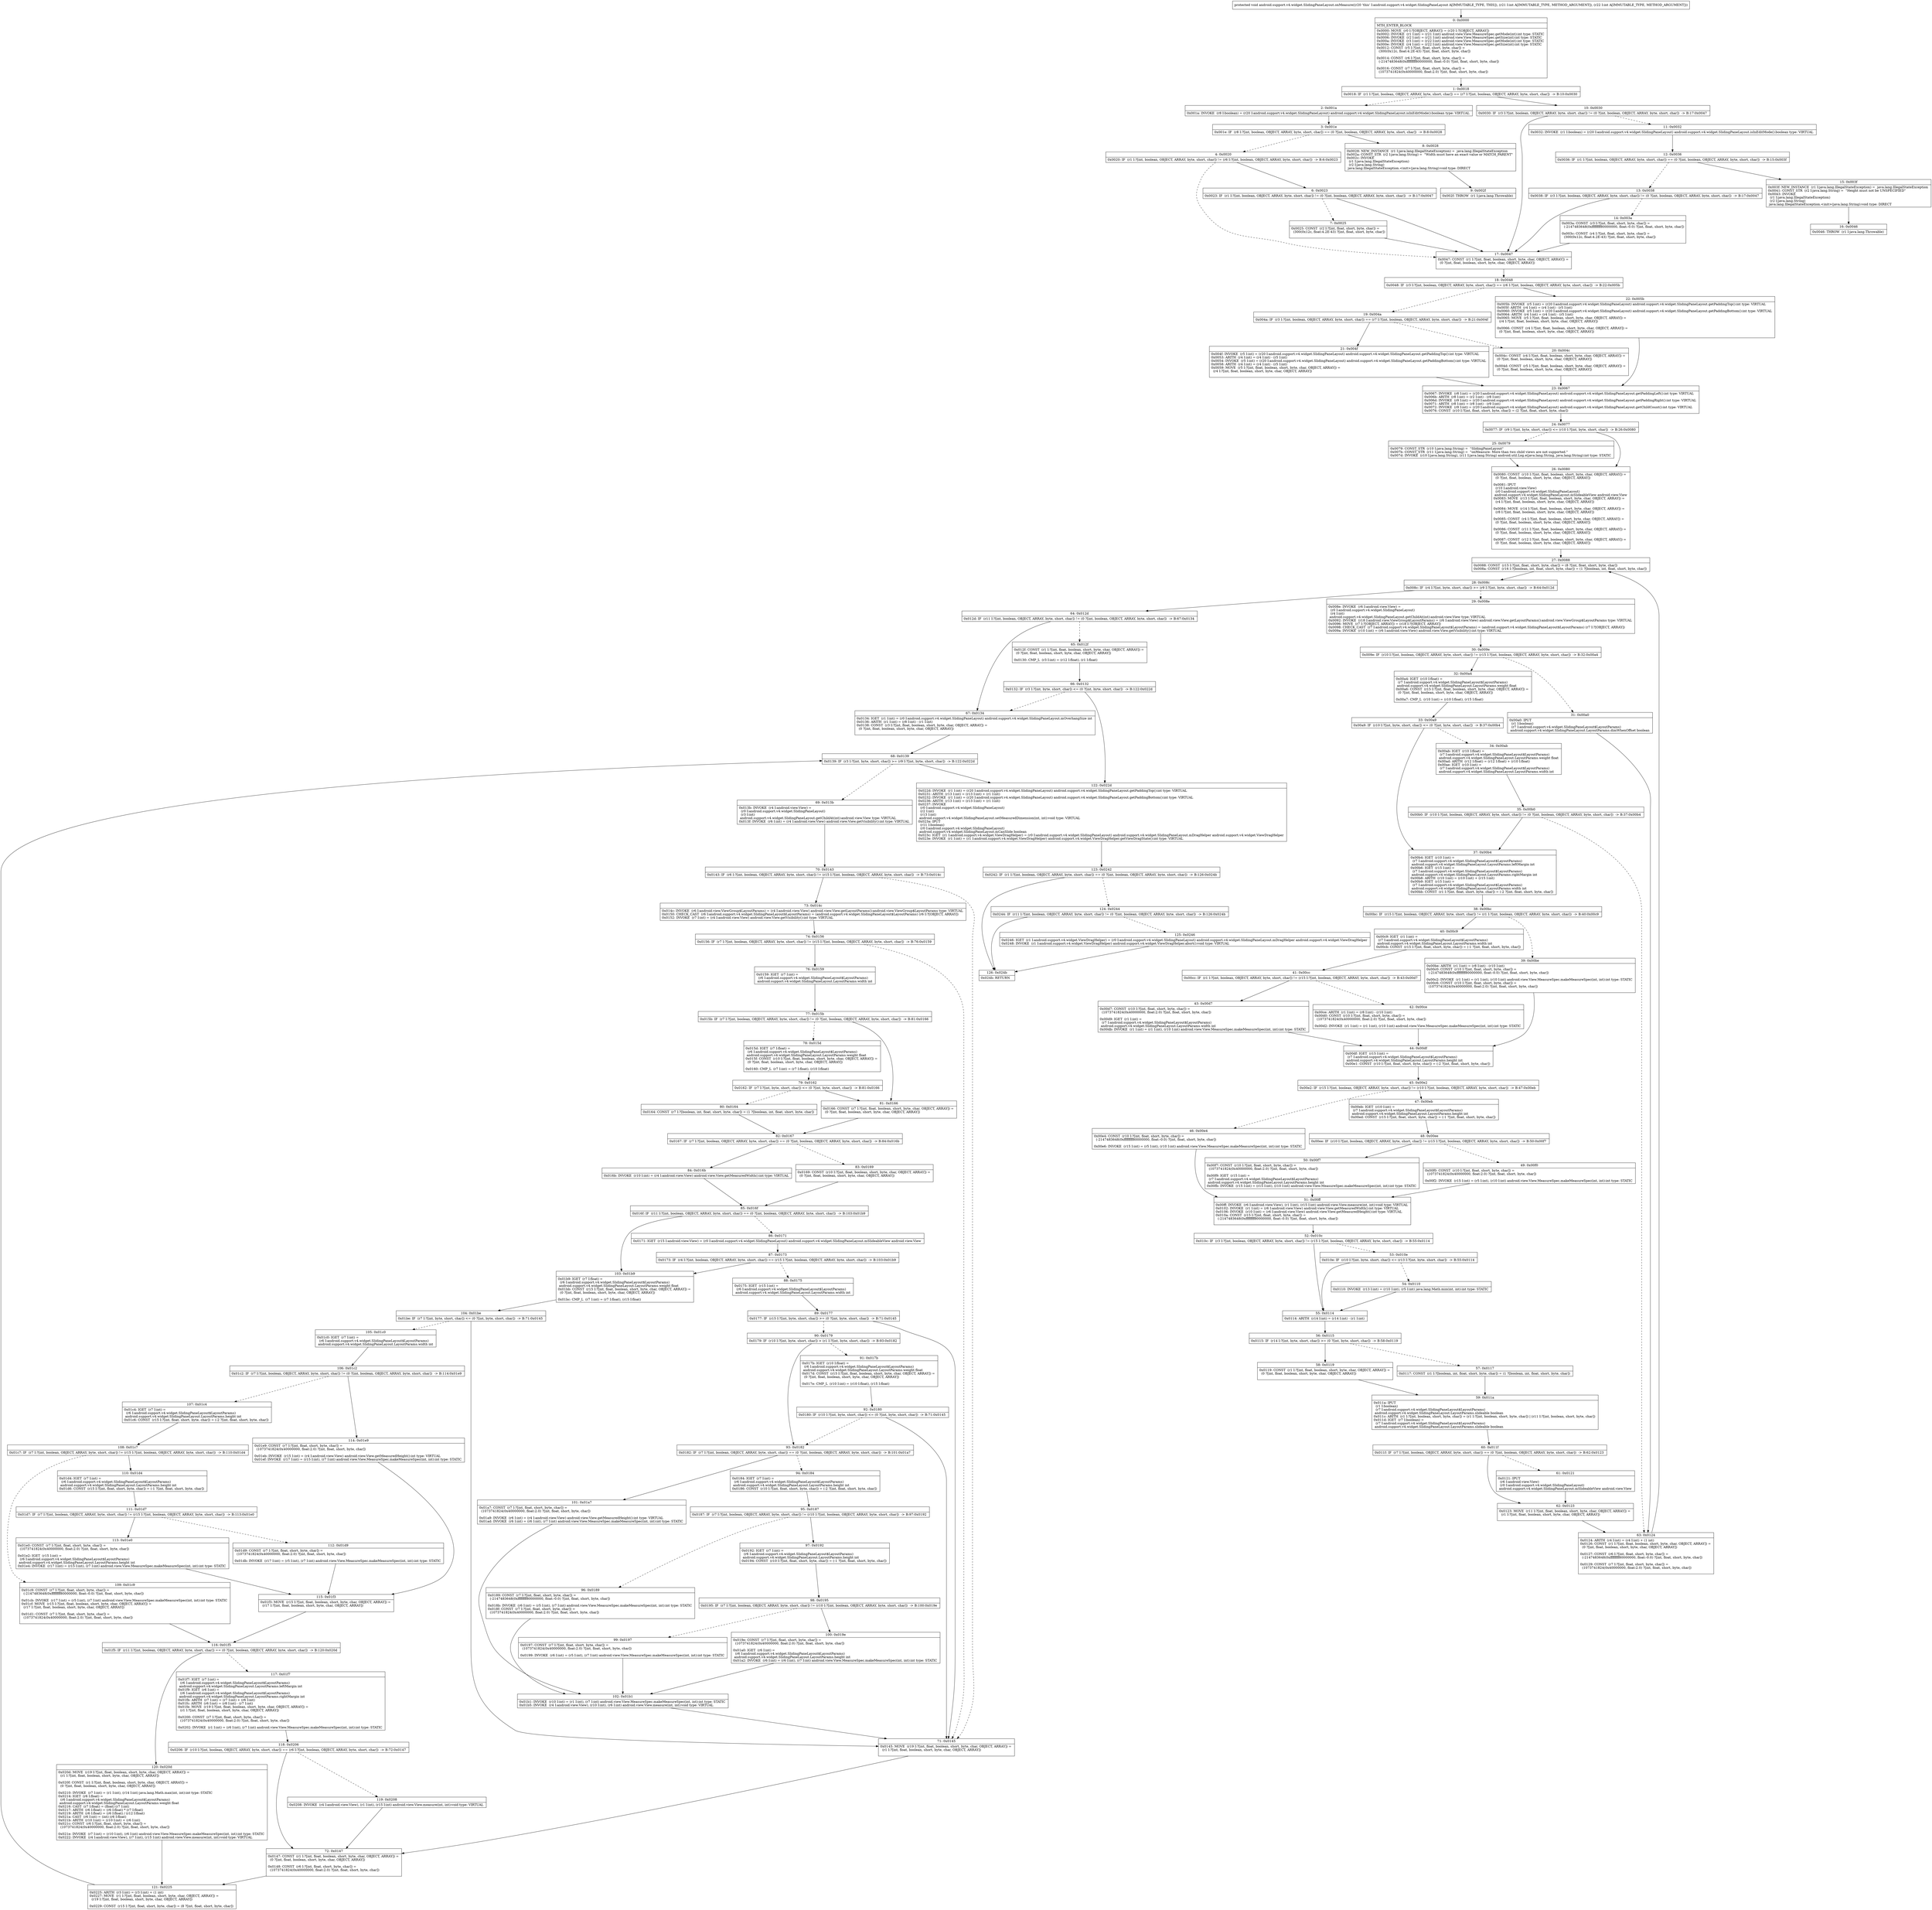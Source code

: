 digraph "CFG forandroid.support.v4.widget.SlidingPaneLayout.onMeasure(II)V" {
Node_0 [shape=record,label="{0\:\ 0x0000|MTH_ENTER_BLOCK\l|0x0000: MOVE  (r0 I:?[OBJECT, ARRAY]) = (r20 I:?[OBJECT, ARRAY]) \l0x0002: INVOKE  (r1 I:int) = (r21 I:int) android.view.View.MeasureSpec.getMode(int):int type: STATIC \l0x0006: INVOKE  (r2 I:int) = (r21 I:int) android.view.View.MeasureSpec.getSize(int):int type: STATIC \l0x000a: INVOKE  (r3 I:int) = (r22 I:int) android.view.View.MeasureSpec.getMode(int):int type: STATIC \l0x000e: INVOKE  (r4 I:int) = (r22 I:int) android.view.View.MeasureSpec.getSize(int):int type: STATIC \l0x0012: CONST  (r5 I:?[int, float, short, byte, char]) = \l  (300(0x12c, float:4.2E\-43) ?[int, float, short, byte, char])\l \l0x0014: CONST  (r6 I:?[int, float, short, byte, char]) = \l  (\-2147483648(0xffffffff80000000, float:\-0.0) ?[int, float, short, byte, char])\l \l0x0016: CONST  (r7 I:?[int, float, short, byte, char]) = \l  (1073741824(0x40000000, float:2.0) ?[int, float, short, byte, char])\l \l}"];
Node_1 [shape=record,label="{1\:\ 0x0018|0x0018: IF  (r1 I:?[int, boolean, OBJECT, ARRAY, byte, short, char]) == (r7 I:?[int, boolean, OBJECT, ARRAY, byte, short, char])  \-\> B:10:0x0030 \l}"];
Node_2 [shape=record,label="{2\:\ 0x001a|0x001a: INVOKE  (r8 I:boolean) = (r20 I:android.support.v4.widget.SlidingPaneLayout) android.support.v4.widget.SlidingPaneLayout.isInEditMode():boolean type: VIRTUAL \l}"];
Node_3 [shape=record,label="{3\:\ 0x001e|0x001e: IF  (r8 I:?[int, boolean, OBJECT, ARRAY, byte, short, char]) == (0 ?[int, boolean, OBJECT, ARRAY, byte, short, char])  \-\> B:8:0x0028 \l}"];
Node_4 [shape=record,label="{4\:\ 0x0020|0x0020: IF  (r1 I:?[int, boolean, OBJECT, ARRAY, byte, short, char]) != (r6 I:?[int, boolean, OBJECT, ARRAY, byte, short, char])  \-\> B:6:0x0023 \l}"];
Node_6 [shape=record,label="{6\:\ 0x0023|0x0023: IF  (r1 I:?[int, boolean, OBJECT, ARRAY, byte, short, char]) != (0 ?[int, boolean, OBJECT, ARRAY, byte, short, char])  \-\> B:17:0x0047 \l}"];
Node_7 [shape=record,label="{7\:\ 0x0025|0x0025: CONST  (r2 I:?[int, float, short, byte, char]) = \l  (300(0x12c, float:4.2E\-43) ?[int, float, short, byte, char])\l \l}"];
Node_8 [shape=record,label="{8\:\ 0x0028|0x0028: NEW_INSTANCE  (r1 I:java.lang.IllegalStateException) =  java.lang.IllegalStateException \l0x002a: CONST_STR  (r2 I:java.lang.String) =  \"Width must have an exact value or MATCH_PARENT\" \l0x002c: INVOKE  \l  (r1 I:java.lang.IllegalStateException)\l  (r2 I:java.lang.String)\l java.lang.IllegalStateException.\<init\>(java.lang.String):void type: DIRECT \l}"];
Node_9 [shape=record,label="{9\:\ 0x002f|0x002f: THROW  (r1 I:java.lang.Throwable) \l}"];
Node_10 [shape=record,label="{10\:\ 0x0030|0x0030: IF  (r3 I:?[int, boolean, OBJECT, ARRAY, byte, short, char]) != (0 ?[int, boolean, OBJECT, ARRAY, byte, short, char])  \-\> B:17:0x0047 \l}"];
Node_11 [shape=record,label="{11\:\ 0x0032|0x0032: INVOKE  (r1 I:boolean) = (r20 I:android.support.v4.widget.SlidingPaneLayout) android.support.v4.widget.SlidingPaneLayout.isInEditMode():boolean type: VIRTUAL \l}"];
Node_12 [shape=record,label="{12\:\ 0x0036|0x0036: IF  (r1 I:?[int, boolean, OBJECT, ARRAY, byte, short, char]) == (0 ?[int, boolean, OBJECT, ARRAY, byte, short, char])  \-\> B:15:0x003f \l}"];
Node_13 [shape=record,label="{13\:\ 0x0038|0x0038: IF  (r3 I:?[int, boolean, OBJECT, ARRAY, byte, short, char]) != (0 ?[int, boolean, OBJECT, ARRAY, byte, short, char])  \-\> B:17:0x0047 \l}"];
Node_14 [shape=record,label="{14\:\ 0x003a|0x003a: CONST  (r3 I:?[int, float, short, byte, char]) = \l  (\-2147483648(0xffffffff80000000, float:\-0.0) ?[int, float, short, byte, char])\l \l0x003c: CONST  (r4 I:?[int, float, short, byte, char]) = \l  (300(0x12c, float:4.2E\-43) ?[int, float, short, byte, char])\l \l}"];
Node_15 [shape=record,label="{15\:\ 0x003f|0x003f: NEW_INSTANCE  (r1 I:java.lang.IllegalStateException) =  java.lang.IllegalStateException \l0x0041: CONST_STR  (r2 I:java.lang.String) =  \"Height must not be UNSPECIFIED\" \l0x0043: INVOKE  \l  (r1 I:java.lang.IllegalStateException)\l  (r2 I:java.lang.String)\l java.lang.IllegalStateException.\<init\>(java.lang.String):void type: DIRECT \l}"];
Node_16 [shape=record,label="{16\:\ 0x0046|0x0046: THROW  (r1 I:java.lang.Throwable) \l}"];
Node_17 [shape=record,label="{17\:\ 0x0047|0x0047: CONST  (r1 I:?[int, float, boolean, short, byte, char, OBJECT, ARRAY]) = \l  (0 ?[int, float, boolean, short, byte, char, OBJECT, ARRAY])\l \l}"];
Node_18 [shape=record,label="{18\:\ 0x0048|0x0048: IF  (r3 I:?[int, boolean, OBJECT, ARRAY, byte, short, char]) == (r6 I:?[int, boolean, OBJECT, ARRAY, byte, short, char])  \-\> B:22:0x005b \l}"];
Node_19 [shape=record,label="{19\:\ 0x004a|0x004a: IF  (r3 I:?[int, boolean, OBJECT, ARRAY, byte, short, char]) == (r7 I:?[int, boolean, OBJECT, ARRAY, byte, short, char])  \-\> B:21:0x004f \l}"];
Node_20 [shape=record,label="{20\:\ 0x004c|0x004c: CONST  (r4 I:?[int, float, boolean, short, byte, char, OBJECT, ARRAY]) = \l  (0 ?[int, float, boolean, short, byte, char, OBJECT, ARRAY])\l \l0x004d: CONST  (r5 I:?[int, float, boolean, short, byte, char, OBJECT, ARRAY]) = \l  (0 ?[int, float, boolean, short, byte, char, OBJECT, ARRAY])\l \l}"];
Node_21 [shape=record,label="{21\:\ 0x004f|0x004f: INVOKE  (r5 I:int) = (r20 I:android.support.v4.widget.SlidingPaneLayout) android.support.v4.widget.SlidingPaneLayout.getPaddingTop():int type: VIRTUAL \l0x0053: ARITH  (r4 I:int) = (r4 I:int) \- (r5 I:int) \l0x0054: INVOKE  (r5 I:int) = (r20 I:android.support.v4.widget.SlidingPaneLayout) android.support.v4.widget.SlidingPaneLayout.getPaddingBottom():int type: VIRTUAL \l0x0058: ARITH  (r4 I:int) = (r4 I:int) \- (r5 I:int) \l0x0059: MOVE  (r5 I:?[int, float, boolean, short, byte, char, OBJECT, ARRAY]) = \l  (r4 I:?[int, float, boolean, short, byte, char, OBJECT, ARRAY])\l \l}"];
Node_22 [shape=record,label="{22\:\ 0x005b|0x005b: INVOKE  (r5 I:int) = (r20 I:android.support.v4.widget.SlidingPaneLayout) android.support.v4.widget.SlidingPaneLayout.getPaddingTop():int type: VIRTUAL \l0x005f: ARITH  (r4 I:int) = (r4 I:int) \- (r5 I:int) \l0x0060: INVOKE  (r5 I:int) = (r20 I:android.support.v4.widget.SlidingPaneLayout) android.support.v4.widget.SlidingPaneLayout.getPaddingBottom():int type: VIRTUAL \l0x0064: ARITH  (r4 I:int) = (r4 I:int) \- (r5 I:int) \l0x0065: MOVE  (r5 I:?[int, float, boolean, short, byte, char, OBJECT, ARRAY]) = \l  (r4 I:?[int, float, boolean, short, byte, char, OBJECT, ARRAY])\l \l0x0066: CONST  (r4 I:?[int, float, boolean, short, byte, char, OBJECT, ARRAY]) = \l  (0 ?[int, float, boolean, short, byte, char, OBJECT, ARRAY])\l \l}"];
Node_23 [shape=record,label="{23\:\ 0x0067|0x0067: INVOKE  (r8 I:int) = (r20 I:android.support.v4.widget.SlidingPaneLayout) android.support.v4.widget.SlidingPaneLayout.getPaddingLeft():int type: VIRTUAL \l0x006b: ARITH  (r8 I:int) = (r2 I:int) \- (r8 I:int) \l0x006d: INVOKE  (r9 I:int) = (r20 I:android.support.v4.widget.SlidingPaneLayout) android.support.v4.widget.SlidingPaneLayout.getPaddingRight():int type: VIRTUAL \l0x0071: ARITH  (r8 I:int) = (r8 I:int) \- (r9 I:int) \l0x0072: INVOKE  (r9 I:int) = (r20 I:android.support.v4.widget.SlidingPaneLayout) android.support.v4.widget.SlidingPaneLayout.getChildCount():int type: VIRTUAL \l0x0076: CONST  (r10 I:?[int, float, short, byte, char]) = (2 ?[int, float, short, byte, char]) \l}"];
Node_24 [shape=record,label="{24\:\ 0x0077|0x0077: IF  (r9 I:?[int, byte, short, char]) \<= (r10 I:?[int, byte, short, char])  \-\> B:26:0x0080 \l}"];
Node_25 [shape=record,label="{25\:\ 0x0079|0x0079: CONST_STR  (r10 I:java.lang.String) =  \"SlidingPaneLayout\" \l0x007b: CONST_STR  (r11 I:java.lang.String) =  \"onMeasure: More than two child views are not supported.\" \l0x007d: INVOKE  (r10 I:java.lang.String), (r11 I:java.lang.String) android.util.Log.e(java.lang.String, java.lang.String):int type: STATIC \l}"];
Node_26 [shape=record,label="{26\:\ 0x0080|0x0080: CONST  (r10 I:?[int, float, boolean, short, byte, char, OBJECT, ARRAY]) = \l  (0 ?[int, float, boolean, short, byte, char, OBJECT, ARRAY])\l \l0x0081: IPUT  \l  (r10 I:android.view.View)\l  (r0 I:android.support.v4.widget.SlidingPaneLayout)\l android.support.v4.widget.SlidingPaneLayout.mSlideableView android.view.View \l0x0083: MOVE  (r13 I:?[int, float, boolean, short, byte, char, OBJECT, ARRAY]) = \l  (r4 I:?[int, float, boolean, short, byte, char, OBJECT, ARRAY])\l \l0x0084: MOVE  (r14 I:?[int, float, boolean, short, byte, char, OBJECT, ARRAY]) = \l  (r8 I:?[int, float, boolean, short, byte, char, OBJECT, ARRAY])\l \l0x0085: CONST  (r4 I:?[int, float, boolean, short, byte, char, OBJECT, ARRAY]) = \l  (0 ?[int, float, boolean, short, byte, char, OBJECT, ARRAY])\l \l0x0086: CONST  (r11 I:?[int, float, boolean, short, byte, char, OBJECT, ARRAY]) = \l  (0 ?[int, float, boolean, short, byte, char, OBJECT, ARRAY])\l \l0x0087: CONST  (r12 I:?[int, float, boolean, short, byte, char, OBJECT, ARRAY]) = \l  (0 ?[int, float, boolean, short, byte, char, OBJECT, ARRAY])\l \l}"];
Node_27 [shape=record,label="{27\:\ 0x0088|0x0088: CONST  (r15 I:?[int, float, short, byte, char]) = (8 ?[int, float, short, byte, char]) \l0x008a: CONST  (r16 I:?[boolean, int, float, short, byte, char]) = (1 ?[boolean, int, float, short, byte, char]) \l}"];
Node_28 [shape=record,label="{28\:\ 0x008c|0x008c: IF  (r4 I:?[int, byte, short, char]) \>= (r9 I:?[int, byte, short, char])  \-\> B:64:0x012d \l}"];
Node_29 [shape=record,label="{29\:\ 0x008e|0x008e: INVOKE  (r6 I:android.view.View) = \l  (r0 I:android.support.v4.widget.SlidingPaneLayout)\l  (r4 I:int)\l android.support.v4.widget.SlidingPaneLayout.getChildAt(int):android.view.View type: VIRTUAL \l0x0092: INVOKE  (r18 I:android.view.ViewGroup$LayoutParams) = (r6 I:android.view.View) android.view.View.getLayoutParams():android.view.ViewGroup$LayoutParams type: VIRTUAL \l0x0096: MOVE  (r7 I:?[OBJECT, ARRAY]) = (r18 I:?[OBJECT, ARRAY]) \l0x0098: CHECK_CAST  (r7 I:android.support.v4.widget.SlidingPaneLayout$LayoutParams) = (android.support.v4.widget.SlidingPaneLayout$LayoutParams) (r7 I:?[OBJECT, ARRAY]) \l0x009a: INVOKE  (r10 I:int) = (r6 I:android.view.View) android.view.View.getVisibility():int type: VIRTUAL \l}"];
Node_30 [shape=record,label="{30\:\ 0x009e|0x009e: IF  (r10 I:?[int, boolean, OBJECT, ARRAY, byte, short, char]) != (r15 I:?[int, boolean, OBJECT, ARRAY, byte, short, char])  \-\> B:32:0x00a4 \l}"];
Node_31 [shape=record,label="{31\:\ 0x00a0|0x00a0: IPUT  \l  (r1 I:boolean)\l  (r7 I:android.support.v4.widget.SlidingPaneLayout$LayoutParams)\l android.support.v4.widget.SlidingPaneLayout.LayoutParams.dimWhenOffset boolean \l}"];
Node_32 [shape=record,label="{32\:\ 0x00a4|0x00a4: IGET  (r10 I:float) = \l  (r7 I:android.support.v4.widget.SlidingPaneLayout$LayoutParams)\l android.support.v4.widget.SlidingPaneLayout.LayoutParams.weight float \l0x00a6: CONST  (r15 I:?[int, float, boolean, short, byte, char, OBJECT, ARRAY]) = \l  (0 ?[int, float, boolean, short, byte, char, OBJECT, ARRAY])\l \l0x00a7: CMP_L  (r10 I:int) = (r10 I:float), (r15 I:float) \l}"];
Node_33 [shape=record,label="{33\:\ 0x00a9|0x00a9: IF  (r10 I:?[int, byte, short, char]) \<= (0 ?[int, byte, short, char])  \-\> B:37:0x00b4 \l}"];
Node_34 [shape=record,label="{34\:\ 0x00ab|0x00ab: IGET  (r10 I:float) = \l  (r7 I:android.support.v4.widget.SlidingPaneLayout$LayoutParams)\l android.support.v4.widget.SlidingPaneLayout.LayoutParams.weight float \l0x00ad: ARITH  (r12 I:float) = (r12 I:float) + (r10 I:float) \l0x00ae: IGET  (r10 I:int) = \l  (r7 I:android.support.v4.widget.SlidingPaneLayout$LayoutParams)\l android.support.v4.widget.SlidingPaneLayout.LayoutParams.width int \l}"];
Node_35 [shape=record,label="{35\:\ 0x00b0|0x00b0: IF  (r10 I:?[int, boolean, OBJECT, ARRAY, byte, short, char]) != (0 ?[int, boolean, OBJECT, ARRAY, byte, short, char])  \-\> B:37:0x00b4 \l}"];
Node_37 [shape=record,label="{37\:\ 0x00b4|0x00b4: IGET  (r10 I:int) = \l  (r7 I:android.support.v4.widget.SlidingPaneLayout$LayoutParams)\l android.support.v4.widget.SlidingPaneLayout.LayoutParams.leftMargin int \l0x00b6: IGET  (r15 I:int) = \l  (r7 I:android.support.v4.widget.SlidingPaneLayout$LayoutParams)\l android.support.v4.widget.SlidingPaneLayout.LayoutParams.rightMargin int \l0x00b8: ARITH  (r10 I:int) = (r10 I:int) + (r15 I:int) \l0x00b9: IGET  (r15 I:int) = \l  (r7 I:android.support.v4.widget.SlidingPaneLayout$LayoutParams)\l android.support.v4.widget.SlidingPaneLayout.LayoutParams.width int \l0x00bb: CONST  (r1 I:?[int, float, short, byte, char]) = (\-2 ?[int, float, short, byte, char]) \l}"];
Node_38 [shape=record,label="{38\:\ 0x00bc|0x00bc: IF  (r15 I:?[int, boolean, OBJECT, ARRAY, byte, short, char]) != (r1 I:?[int, boolean, OBJECT, ARRAY, byte, short, char])  \-\> B:40:0x00c9 \l}"];
Node_39 [shape=record,label="{39\:\ 0x00be|0x00be: ARITH  (r1 I:int) = (r8 I:int) \- (r10 I:int) \l0x00c0: CONST  (r10 I:?[int, float, short, byte, char]) = \l  (\-2147483648(0xffffffff80000000, float:\-0.0) ?[int, float, short, byte, char])\l \l0x00c2: INVOKE  (r1 I:int) = (r1 I:int), (r10 I:int) android.view.View.MeasureSpec.makeMeasureSpec(int, int):int type: STATIC \l0x00c6: CONST  (r10 I:?[int, float, short, byte, char]) = \l  (1073741824(0x40000000, float:2.0) ?[int, float, short, byte, char])\l \l}"];
Node_40 [shape=record,label="{40\:\ 0x00c9|0x00c9: IGET  (r1 I:int) = \l  (r7 I:android.support.v4.widget.SlidingPaneLayout$LayoutParams)\l android.support.v4.widget.SlidingPaneLayout.LayoutParams.width int \l0x00cb: CONST  (r15 I:?[int, float, short, byte, char]) = (\-1 ?[int, float, short, byte, char]) \l}"];
Node_41 [shape=record,label="{41\:\ 0x00cc|0x00cc: IF  (r1 I:?[int, boolean, OBJECT, ARRAY, byte, short, char]) != (r15 I:?[int, boolean, OBJECT, ARRAY, byte, short, char])  \-\> B:43:0x00d7 \l}"];
Node_42 [shape=record,label="{42\:\ 0x00ce|0x00ce: ARITH  (r1 I:int) = (r8 I:int) \- (r10 I:int) \l0x00d0: CONST  (r10 I:?[int, float, short, byte, char]) = \l  (1073741824(0x40000000, float:2.0) ?[int, float, short, byte, char])\l \l0x00d2: INVOKE  (r1 I:int) = (r1 I:int), (r10 I:int) android.view.View.MeasureSpec.makeMeasureSpec(int, int):int type: STATIC \l}"];
Node_43 [shape=record,label="{43\:\ 0x00d7|0x00d7: CONST  (r10 I:?[int, float, short, byte, char]) = \l  (1073741824(0x40000000, float:2.0) ?[int, float, short, byte, char])\l \l0x00d9: IGET  (r1 I:int) = \l  (r7 I:android.support.v4.widget.SlidingPaneLayout$LayoutParams)\l android.support.v4.widget.SlidingPaneLayout.LayoutParams.width int \l0x00db: INVOKE  (r1 I:int) = (r1 I:int), (r10 I:int) android.view.View.MeasureSpec.makeMeasureSpec(int, int):int type: STATIC \l}"];
Node_44 [shape=record,label="{44\:\ 0x00df|0x00df: IGET  (r15 I:int) = \l  (r7 I:android.support.v4.widget.SlidingPaneLayout$LayoutParams)\l android.support.v4.widget.SlidingPaneLayout.LayoutParams.height int \l0x00e1: CONST  (r10 I:?[int, float, short, byte, char]) = (\-2 ?[int, float, short, byte, char]) \l}"];
Node_45 [shape=record,label="{45\:\ 0x00e2|0x00e2: IF  (r15 I:?[int, boolean, OBJECT, ARRAY, byte, short, char]) != (r10 I:?[int, boolean, OBJECT, ARRAY, byte, short, char])  \-\> B:47:0x00eb \l}"];
Node_46 [shape=record,label="{46\:\ 0x00e4|0x00e4: CONST  (r10 I:?[int, float, short, byte, char]) = \l  (\-2147483648(0xffffffff80000000, float:\-0.0) ?[int, float, short, byte, char])\l \l0x00e6: INVOKE  (r15 I:int) = (r5 I:int), (r10 I:int) android.view.View.MeasureSpec.makeMeasureSpec(int, int):int type: STATIC \l}"];
Node_47 [shape=record,label="{47\:\ 0x00eb|0x00eb: IGET  (r10 I:int) = \l  (r7 I:android.support.v4.widget.SlidingPaneLayout$LayoutParams)\l android.support.v4.widget.SlidingPaneLayout.LayoutParams.height int \l0x00ed: CONST  (r15 I:?[int, float, short, byte, char]) = (\-1 ?[int, float, short, byte, char]) \l}"];
Node_48 [shape=record,label="{48\:\ 0x00ee|0x00ee: IF  (r10 I:?[int, boolean, OBJECT, ARRAY, byte, short, char]) != (r15 I:?[int, boolean, OBJECT, ARRAY, byte, short, char])  \-\> B:50:0x00f7 \l}"];
Node_49 [shape=record,label="{49\:\ 0x00f0|0x00f0: CONST  (r10 I:?[int, float, short, byte, char]) = \l  (1073741824(0x40000000, float:2.0) ?[int, float, short, byte, char])\l \l0x00f2: INVOKE  (r15 I:int) = (r5 I:int), (r10 I:int) android.view.View.MeasureSpec.makeMeasureSpec(int, int):int type: STATIC \l}"];
Node_50 [shape=record,label="{50\:\ 0x00f7|0x00f7: CONST  (r10 I:?[int, float, short, byte, char]) = \l  (1073741824(0x40000000, float:2.0) ?[int, float, short, byte, char])\l \l0x00f9: IGET  (r15 I:int) = \l  (r7 I:android.support.v4.widget.SlidingPaneLayout$LayoutParams)\l android.support.v4.widget.SlidingPaneLayout.LayoutParams.height int \l0x00fb: INVOKE  (r15 I:int) = (r15 I:int), (r10 I:int) android.view.View.MeasureSpec.makeMeasureSpec(int, int):int type: STATIC \l}"];
Node_51 [shape=record,label="{51\:\ 0x00ff|0x00ff: INVOKE  (r6 I:android.view.View), (r1 I:int), (r15 I:int) android.view.View.measure(int, int):void type: VIRTUAL \l0x0102: INVOKE  (r1 I:int) = (r6 I:android.view.View) android.view.View.getMeasuredWidth():int type: VIRTUAL \l0x0106: INVOKE  (r10 I:int) = (r6 I:android.view.View) android.view.View.getMeasuredHeight():int type: VIRTUAL \l0x010a: CONST  (r15 I:?[int, float, short, byte, char]) = \l  (\-2147483648(0xffffffff80000000, float:\-0.0) ?[int, float, short, byte, char])\l \l}"];
Node_52 [shape=record,label="{52\:\ 0x010c|0x010c: IF  (r3 I:?[int, boolean, OBJECT, ARRAY, byte, short, char]) != (r15 I:?[int, boolean, OBJECT, ARRAY, byte, short, char])  \-\> B:55:0x0114 \l}"];
Node_53 [shape=record,label="{53\:\ 0x010e|0x010e: IF  (r10 I:?[int, byte, short, char]) \<= (r13 I:?[int, byte, short, char])  \-\> B:55:0x0114 \l}"];
Node_54 [shape=record,label="{54\:\ 0x0110|0x0110: INVOKE  (r13 I:int) = (r10 I:int), (r5 I:int) java.lang.Math.min(int, int):int type: STATIC \l}"];
Node_55 [shape=record,label="{55\:\ 0x0114|0x0114: ARITH  (r14 I:int) = (r14 I:int) \- (r1 I:int) \l}"];
Node_56 [shape=record,label="{56\:\ 0x0115|0x0115: IF  (r14 I:?[int, byte, short, char]) \>= (0 ?[int, byte, short, char])  \-\> B:58:0x0119 \l}"];
Node_57 [shape=record,label="{57\:\ 0x0117|0x0117: CONST  (r1 I:?[boolean, int, float, short, byte, char]) = (1 ?[boolean, int, float, short, byte, char]) \l}"];
Node_58 [shape=record,label="{58\:\ 0x0119|0x0119: CONST  (r1 I:?[int, float, boolean, short, byte, char, OBJECT, ARRAY]) = \l  (0 ?[int, float, boolean, short, byte, char, OBJECT, ARRAY])\l \l}"];
Node_59 [shape=record,label="{59\:\ 0x011a|0x011a: IPUT  \l  (r1 I:boolean)\l  (r7 I:android.support.v4.widget.SlidingPaneLayout$LayoutParams)\l android.support.v4.widget.SlidingPaneLayout.LayoutParams.slideable boolean \l0x011c: ARITH  (r1 I:?[int, boolean, short, byte, char]) = (r1 I:?[int, boolean, short, byte, char]) \| (r11 I:?[int, boolean, short, byte, char]) \l0x011d: IGET  (r7 I:boolean) = \l  (r7 I:android.support.v4.widget.SlidingPaneLayout$LayoutParams)\l android.support.v4.widget.SlidingPaneLayout.LayoutParams.slideable boolean \l}"];
Node_60 [shape=record,label="{60\:\ 0x011f|0x011f: IF  (r7 I:?[int, boolean, OBJECT, ARRAY, byte, short, char]) == (0 ?[int, boolean, OBJECT, ARRAY, byte, short, char])  \-\> B:62:0x0123 \l}"];
Node_61 [shape=record,label="{61\:\ 0x0121|0x0121: IPUT  \l  (r6 I:android.view.View)\l  (r0 I:android.support.v4.widget.SlidingPaneLayout)\l android.support.v4.widget.SlidingPaneLayout.mSlideableView android.view.View \l}"];
Node_62 [shape=record,label="{62\:\ 0x0123|0x0123: MOVE  (r11 I:?[int, float, boolean, short, byte, char, OBJECT, ARRAY]) = \l  (r1 I:?[int, float, boolean, short, byte, char, OBJECT, ARRAY])\l \l}"];
Node_63 [shape=record,label="{63\:\ 0x0124|0x0124: ARITH  (r4 I:int) = (r4 I:int) + (1 int) \l0x0126: CONST  (r1 I:?[int, float, boolean, short, byte, char, OBJECT, ARRAY]) = \l  (0 ?[int, float, boolean, short, byte, char, OBJECT, ARRAY])\l \l0x0127: CONST  (r6 I:?[int, float, short, byte, char]) = \l  (\-2147483648(0xffffffff80000000, float:\-0.0) ?[int, float, short, byte, char])\l \l0x0129: CONST  (r7 I:?[int, float, short, byte, char]) = \l  (1073741824(0x40000000, float:2.0) ?[int, float, short, byte, char])\l \l}"];
Node_64 [shape=record,label="{64\:\ 0x012d|0x012d: IF  (r11 I:?[int, boolean, OBJECT, ARRAY, byte, short, char]) != (0 ?[int, boolean, OBJECT, ARRAY, byte, short, char])  \-\> B:67:0x0134 \l}"];
Node_65 [shape=record,label="{65\:\ 0x012f|0x012f: CONST  (r1 I:?[int, float, boolean, short, byte, char, OBJECT, ARRAY]) = \l  (0 ?[int, float, boolean, short, byte, char, OBJECT, ARRAY])\l \l0x0130: CMP_L  (r3 I:int) = (r12 I:float), (r1 I:float) \l}"];
Node_66 [shape=record,label="{66\:\ 0x0132|0x0132: IF  (r3 I:?[int, byte, short, char]) \<= (0 ?[int, byte, short, char])  \-\> B:122:0x022d \l}"];
Node_67 [shape=record,label="{67\:\ 0x0134|0x0134: IGET  (r1 I:int) = (r0 I:android.support.v4.widget.SlidingPaneLayout) android.support.v4.widget.SlidingPaneLayout.mOverhangSize int \l0x0136: ARITH  (r1 I:int) = (r8 I:int) \- (r1 I:int) \l0x0138: CONST  (r3 I:?[int, float, boolean, short, byte, char, OBJECT, ARRAY]) = \l  (0 ?[int, float, boolean, short, byte, char, OBJECT, ARRAY])\l \l}"];
Node_68 [shape=record,label="{68\:\ 0x0139|0x0139: IF  (r3 I:?[int, byte, short, char]) \>= (r9 I:?[int, byte, short, char])  \-\> B:122:0x022d \l}"];
Node_69 [shape=record,label="{69\:\ 0x013b|0x013b: INVOKE  (r4 I:android.view.View) = \l  (r0 I:android.support.v4.widget.SlidingPaneLayout)\l  (r3 I:int)\l android.support.v4.widget.SlidingPaneLayout.getChildAt(int):android.view.View type: VIRTUAL \l0x013f: INVOKE  (r6 I:int) = (r4 I:android.view.View) android.view.View.getVisibility():int type: VIRTUAL \l}"];
Node_70 [shape=record,label="{70\:\ 0x0143|0x0143: IF  (r6 I:?[int, boolean, OBJECT, ARRAY, byte, short, char]) != (r15 I:?[int, boolean, OBJECT, ARRAY, byte, short, char])  \-\> B:73:0x014c \l}"];
Node_71 [shape=record,label="{71\:\ 0x0145|0x0145: MOVE  (r19 I:?[int, float, boolean, short, byte, char, OBJECT, ARRAY]) = \l  (r1 I:?[int, float, boolean, short, byte, char, OBJECT, ARRAY])\l \l}"];
Node_72 [shape=record,label="{72\:\ 0x0147|0x0147: CONST  (r1 I:?[int, float, boolean, short, byte, char, OBJECT, ARRAY]) = \l  (0 ?[int, float, boolean, short, byte, char, OBJECT, ARRAY])\l \l0x0148: CONST  (r6 I:?[int, float, short, byte, char]) = \l  (1073741824(0x40000000, float:2.0) ?[int, float, short, byte, char])\l \l}"];
Node_73 [shape=record,label="{73\:\ 0x014c|0x014c: INVOKE  (r6 I:android.view.ViewGroup$LayoutParams) = (r4 I:android.view.View) android.view.View.getLayoutParams():android.view.ViewGroup$LayoutParams type: VIRTUAL \l0x0150: CHECK_CAST  (r6 I:android.support.v4.widget.SlidingPaneLayout$LayoutParams) = (android.support.v4.widget.SlidingPaneLayout$LayoutParams) (r6 I:?[OBJECT, ARRAY]) \l0x0152: INVOKE  (r7 I:int) = (r4 I:android.view.View) android.view.View.getVisibility():int type: VIRTUAL \l}"];
Node_74 [shape=record,label="{74\:\ 0x0156|0x0156: IF  (r7 I:?[int, boolean, OBJECT, ARRAY, byte, short, char]) != (r15 I:?[int, boolean, OBJECT, ARRAY, byte, short, char])  \-\> B:76:0x0159 \l}"];
Node_76 [shape=record,label="{76\:\ 0x0159|0x0159: IGET  (r7 I:int) = \l  (r6 I:android.support.v4.widget.SlidingPaneLayout$LayoutParams)\l android.support.v4.widget.SlidingPaneLayout.LayoutParams.width int \l}"];
Node_77 [shape=record,label="{77\:\ 0x015b|0x015b: IF  (r7 I:?[int, boolean, OBJECT, ARRAY, byte, short, char]) != (0 ?[int, boolean, OBJECT, ARRAY, byte, short, char])  \-\> B:81:0x0166 \l}"];
Node_78 [shape=record,label="{78\:\ 0x015d|0x015d: IGET  (r7 I:float) = \l  (r6 I:android.support.v4.widget.SlidingPaneLayout$LayoutParams)\l android.support.v4.widget.SlidingPaneLayout.LayoutParams.weight float \l0x015f: CONST  (r10 I:?[int, float, boolean, short, byte, char, OBJECT, ARRAY]) = \l  (0 ?[int, float, boolean, short, byte, char, OBJECT, ARRAY])\l \l0x0160: CMP_L  (r7 I:int) = (r7 I:float), (r10 I:float) \l}"];
Node_79 [shape=record,label="{79\:\ 0x0162|0x0162: IF  (r7 I:?[int, byte, short, char]) \<= (0 ?[int, byte, short, char])  \-\> B:81:0x0166 \l}"];
Node_80 [shape=record,label="{80\:\ 0x0164|0x0164: CONST  (r7 I:?[boolean, int, float, short, byte, char]) = (1 ?[boolean, int, float, short, byte, char]) \l}"];
Node_81 [shape=record,label="{81\:\ 0x0166|0x0166: CONST  (r7 I:?[int, float, boolean, short, byte, char, OBJECT, ARRAY]) = \l  (0 ?[int, float, boolean, short, byte, char, OBJECT, ARRAY])\l \l}"];
Node_82 [shape=record,label="{82\:\ 0x0167|0x0167: IF  (r7 I:?[int, boolean, OBJECT, ARRAY, byte, short, char]) == (0 ?[int, boolean, OBJECT, ARRAY, byte, short, char])  \-\> B:84:0x016b \l}"];
Node_83 [shape=record,label="{83\:\ 0x0169|0x0169: CONST  (r10 I:?[int, float, boolean, short, byte, char, OBJECT, ARRAY]) = \l  (0 ?[int, float, boolean, short, byte, char, OBJECT, ARRAY])\l \l}"];
Node_84 [shape=record,label="{84\:\ 0x016b|0x016b: INVOKE  (r10 I:int) = (r4 I:android.view.View) android.view.View.getMeasuredWidth():int type: VIRTUAL \l}"];
Node_85 [shape=record,label="{85\:\ 0x016f|0x016f: IF  (r11 I:?[int, boolean, OBJECT, ARRAY, byte, short, char]) == (0 ?[int, boolean, OBJECT, ARRAY, byte, short, char])  \-\> B:103:0x01b9 \l}"];
Node_86 [shape=record,label="{86\:\ 0x0171|0x0171: IGET  (r15 I:android.view.View) = (r0 I:android.support.v4.widget.SlidingPaneLayout) android.support.v4.widget.SlidingPaneLayout.mSlideableView android.view.View \l}"];
Node_87 [shape=record,label="{87\:\ 0x0173|0x0173: IF  (r4 I:?[int, boolean, OBJECT, ARRAY, byte, short, char]) == (r15 I:?[int, boolean, OBJECT, ARRAY, byte, short, char])  \-\> B:103:0x01b9 \l}"];
Node_88 [shape=record,label="{88\:\ 0x0175|0x0175: IGET  (r15 I:int) = \l  (r6 I:android.support.v4.widget.SlidingPaneLayout$LayoutParams)\l android.support.v4.widget.SlidingPaneLayout.LayoutParams.width int \l}"];
Node_89 [shape=record,label="{89\:\ 0x0177|0x0177: IF  (r15 I:?[int, byte, short, char]) \>= (0 ?[int, byte, short, char])  \-\> B:71:0x0145 \l}"];
Node_90 [shape=record,label="{90\:\ 0x0179|0x0179: IF  (r10 I:?[int, byte, short, char]) \> (r1 I:?[int, byte, short, char])  \-\> B:93:0x0182 \l}"];
Node_91 [shape=record,label="{91\:\ 0x017b|0x017b: IGET  (r10 I:float) = \l  (r6 I:android.support.v4.widget.SlidingPaneLayout$LayoutParams)\l android.support.v4.widget.SlidingPaneLayout.LayoutParams.weight float \l0x017d: CONST  (r15 I:?[int, float, boolean, short, byte, char, OBJECT, ARRAY]) = \l  (0 ?[int, float, boolean, short, byte, char, OBJECT, ARRAY])\l \l0x017e: CMP_L  (r10 I:int) = (r10 I:float), (r15 I:float) \l}"];
Node_92 [shape=record,label="{92\:\ 0x0180|0x0180: IF  (r10 I:?[int, byte, short, char]) \<= (0 ?[int, byte, short, char])  \-\> B:71:0x0145 \l}"];
Node_93 [shape=record,label="{93\:\ 0x0182|0x0182: IF  (r7 I:?[int, boolean, OBJECT, ARRAY, byte, short, char]) == (0 ?[int, boolean, OBJECT, ARRAY, byte, short, char])  \-\> B:101:0x01a7 \l}"];
Node_94 [shape=record,label="{94\:\ 0x0184|0x0184: IGET  (r7 I:int) = \l  (r6 I:android.support.v4.widget.SlidingPaneLayout$LayoutParams)\l android.support.v4.widget.SlidingPaneLayout.LayoutParams.height int \l0x0186: CONST  (r10 I:?[int, float, short, byte, char]) = (\-2 ?[int, float, short, byte, char]) \l}"];
Node_95 [shape=record,label="{95\:\ 0x0187|0x0187: IF  (r7 I:?[int, boolean, OBJECT, ARRAY, byte, short, char]) != (r10 I:?[int, boolean, OBJECT, ARRAY, byte, short, char])  \-\> B:97:0x0192 \l}"];
Node_96 [shape=record,label="{96\:\ 0x0189|0x0189: CONST  (r7 I:?[int, float, short, byte, char]) = \l  (\-2147483648(0xffffffff80000000, float:\-0.0) ?[int, float, short, byte, char])\l \l0x018b: INVOKE  (r6 I:int) = (r5 I:int), (r7 I:int) android.view.View.MeasureSpec.makeMeasureSpec(int, int):int type: STATIC \l0x018f: CONST  (r7 I:?[int, float, short, byte, char]) = \l  (1073741824(0x40000000, float:2.0) ?[int, float, short, byte, char])\l \l}"];
Node_97 [shape=record,label="{97\:\ 0x0192|0x0192: IGET  (r7 I:int) = \l  (r6 I:android.support.v4.widget.SlidingPaneLayout$LayoutParams)\l android.support.v4.widget.SlidingPaneLayout.LayoutParams.height int \l0x0194: CONST  (r10 I:?[int, float, short, byte, char]) = (\-1 ?[int, float, short, byte, char]) \l}"];
Node_98 [shape=record,label="{98\:\ 0x0195|0x0195: IF  (r7 I:?[int, boolean, OBJECT, ARRAY, byte, short, char]) != (r10 I:?[int, boolean, OBJECT, ARRAY, byte, short, char])  \-\> B:100:0x019e \l}"];
Node_99 [shape=record,label="{99\:\ 0x0197|0x0197: CONST  (r7 I:?[int, float, short, byte, char]) = \l  (1073741824(0x40000000, float:2.0) ?[int, float, short, byte, char])\l \l0x0199: INVOKE  (r6 I:int) = (r5 I:int), (r7 I:int) android.view.View.MeasureSpec.makeMeasureSpec(int, int):int type: STATIC \l}"];
Node_100 [shape=record,label="{100\:\ 0x019e|0x019e: CONST  (r7 I:?[int, float, short, byte, char]) = \l  (1073741824(0x40000000, float:2.0) ?[int, float, short, byte, char])\l \l0x01a0: IGET  (r6 I:int) = \l  (r6 I:android.support.v4.widget.SlidingPaneLayout$LayoutParams)\l android.support.v4.widget.SlidingPaneLayout.LayoutParams.height int \l0x01a2: INVOKE  (r6 I:int) = (r6 I:int), (r7 I:int) android.view.View.MeasureSpec.makeMeasureSpec(int, int):int type: STATIC \l}"];
Node_101 [shape=record,label="{101\:\ 0x01a7|0x01a7: CONST  (r7 I:?[int, float, short, byte, char]) = \l  (1073741824(0x40000000, float:2.0) ?[int, float, short, byte, char])\l \l0x01a9: INVOKE  (r6 I:int) = (r4 I:android.view.View) android.view.View.getMeasuredHeight():int type: VIRTUAL \l0x01ad: INVOKE  (r6 I:int) = (r6 I:int), (r7 I:int) android.view.View.MeasureSpec.makeMeasureSpec(int, int):int type: STATIC \l}"];
Node_102 [shape=record,label="{102\:\ 0x01b1|0x01b1: INVOKE  (r10 I:int) = (r1 I:int), (r7 I:int) android.view.View.MeasureSpec.makeMeasureSpec(int, int):int type: STATIC \l0x01b5: INVOKE  (r4 I:android.view.View), (r10 I:int), (r6 I:int) android.view.View.measure(int, int):void type: VIRTUAL \l}"];
Node_103 [shape=record,label="{103\:\ 0x01b9|0x01b9: IGET  (r7 I:float) = \l  (r6 I:android.support.v4.widget.SlidingPaneLayout$LayoutParams)\l android.support.v4.widget.SlidingPaneLayout.LayoutParams.weight float \l0x01bb: CONST  (r15 I:?[int, float, boolean, short, byte, char, OBJECT, ARRAY]) = \l  (0 ?[int, float, boolean, short, byte, char, OBJECT, ARRAY])\l \l0x01bc: CMP_L  (r7 I:int) = (r7 I:float), (r15 I:float) \l}"];
Node_104 [shape=record,label="{104\:\ 0x01be|0x01be: IF  (r7 I:?[int, byte, short, char]) \<= (0 ?[int, byte, short, char])  \-\> B:71:0x0145 \l}"];
Node_105 [shape=record,label="{105\:\ 0x01c0|0x01c0: IGET  (r7 I:int) = \l  (r6 I:android.support.v4.widget.SlidingPaneLayout$LayoutParams)\l android.support.v4.widget.SlidingPaneLayout.LayoutParams.width int \l}"];
Node_106 [shape=record,label="{106\:\ 0x01c2|0x01c2: IF  (r7 I:?[int, boolean, OBJECT, ARRAY, byte, short, char]) != (0 ?[int, boolean, OBJECT, ARRAY, byte, short, char])  \-\> B:114:0x01e9 \l}"];
Node_107 [shape=record,label="{107\:\ 0x01c4|0x01c4: IGET  (r7 I:int) = \l  (r6 I:android.support.v4.widget.SlidingPaneLayout$LayoutParams)\l android.support.v4.widget.SlidingPaneLayout.LayoutParams.height int \l0x01c6: CONST  (r15 I:?[int, float, short, byte, char]) = (\-2 ?[int, float, short, byte, char]) \l}"];
Node_108 [shape=record,label="{108\:\ 0x01c7|0x01c7: IF  (r7 I:?[int, boolean, OBJECT, ARRAY, byte, short, char]) != (r15 I:?[int, boolean, OBJECT, ARRAY, byte, short, char])  \-\> B:110:0x01d4 \l}"];
Node_109 [shape=record,label="{109\:\ 0x01c9|0x01c9: CONST  (r7 I:?[int, float, short, byte, char]) = \l  (\-2147483648(0xffffffff80000000, float:\-0.0) ?[int, float, short, byte, char])\l \l0x01cb: INVOKE  (r17 I:int) = (r5 I:int), (r7 I:int) android.view.View.MeasureSpec.makeMeasureSpec(int, int):int type: STATIC \l0x01cf: MOVE  (r15 I:?[int, float, boolean, short, byte, char, OBJECT, ARRAY]) = \l  (r17 I:?[int, float, boolean, short, byte, char, OBJECT, ARRAY])\l \l0x01d1: CONST  (r7 I:?[int, float, short, byte, char]) = \l  (1073741824(0x40000000, float:2.0) ?[int, float, short, byte, char])\l \l}"];
Node_110 [shape=record,label="{110\:\ 0x01d4|0x01d4: IGET  (r7 I:int) = \l  (r6 I:android.support.v4.widget.SlidingPaneLayout$LayoutParams)\l android.support.v4.widget.SlidingPaneLayout.LayoutParams.height int \l0x01d6: CONST  (r15 I:?[int, float, short, byte, char]) = (\-1 ?[int, float, short, byte, char]) \l}"];
Node_111 [shape=record,label="{111\:\ 0x01d7|0x01d7: IF  (r7 I:?[int, boolean, OBJECT, ARRAY, byte, short, char]) != (r15 I:?[int, boolean, OBJECT, ARRAY, byte, short, char])  \-\> B:113:0x01e0 \l}"];
Node_112 [shape=record,label="{112\:\ 0x01d9|0x01d9: CONST  (r7 I:?[int, float, short, byte, char]) = \l  (1073741824(0x40000000, float:2.0) ?[int, float, short, byte, char])\l \l0x01db: INVOKE  (r17 I:int) = (r5 I:int), (r7 I:int) android.view.View.MeasureSpec.makeMeasureSpec(int, int):int type: STATIC \l}"];
Node_113 [shape=record,label="{113\:\ 0x01e0|0x01e0: CONST  (r7 I:?[int, float, short, byte, char]) = \l  (1073741824(0x40000000, float:2.0) ?[int, float, short, byte, char])\l \l0x01e2: IGET  (r15 I:int) = \l  (r6 I:android.support.v4.widget.SlidingPaneLayout$LayoutParams)\l android.support.v4.widget.SlidingPaneLayout.LayoutParams.height int \l0x01e4: INVOKE  (r17 I:int) = (r15 I:int), (r7 I:int) android.view.View.MeasureSpec.makeMeasureSpec(int, int):int type: STATIC \l}"];
Node_114 [shape=record,label="{114\:\ 0x01e9|0x01e9: CONST  (r7 I:?[int, float, short, byte, char]) = \l  (1073741824(0x40000000, float:2.0) ?[int, float, short, byte, char])\l \l0x01eb: INVOKE  (r15 I:int) = (r4 I:android.view.View) android.view.View.getMeasuredHeight():int type: VIRTUAL \l0x01ef: INVOKE  (r17 I:int) = (r15 I:int), (r7 I:int) android.view.View.MeasureSpec.makeMeasureSpec(int, int):int type: STATIC \l}"];
Node_115 [shape=record,label="{115\:\ 0x01f3|0x01f3: MOVE  (r15 I:?[int, float, boolean, short, byte, char, OBJECT, ARRAY]) = \l  (r17 I:?[int, float, boolean, short, byte, char, OBJECT, ARRAY])\l \l}"];
Node_116 [shape=record,label="{116\:\ 0x01f5|0x01f5: IF  (r11 I:?[int, boolean, OBJECT, ARRAY, byte, short, char]) == (0 ?[int, boolean, OBJECT, ARRAY, byte, short, char])  \-\> B:120:0x020d \l}"];
Node_117 [shape=record,label="{117\:\ 0x01f7|0x01f7: IGET  (r7 I:int) = \l  (r6 I:android.support.v4.widget.SlidingPaneLayout$LayoutParams)\l android.support.v4.widget.SlidingPaneLayout.LayoutParams.leftMargin int \l0x01f9: IGET  (r6 I:int) = \l  (r6 I:android.support.v4.widget.SlidingPaneLayout$LayoutParams)\l android.support.v4.widget.SlidingPaneLayout.LayoutParams.rightMargin int \l0x01fb: ARITH  (r7 I:int) = (r7 I:int) + (r6 I:int) \l0x01fc: ARITH  (r6 I:int) = (r8 I:int) \- (r7 I:int) \l0x01fe: MOVE  (r19 I:?[int, float, boolean, short, byte, char, OBJECT, ARRAY]) = \l  (r1 I:?[int, float, boolean, short, byte, char, OBJECT, ARRAY])\l \l0x0200: CONST  (r7 I:?[int, float, short, byte, char]) = \l  (1073741824(0x40000000, float:2.0) ?[int, float, short, byte, char])\l \l0x0202: INVOKE  (r1 I:int) = (r6 I:int), (r7 I:int) android.view.View.MeasureSpec.makeMeasureSpec(int, int):int type: STATIC \l}"];
Node_118 [shape=record,label="{118\:\ 0x0206|0x0206: IF  (r10 I:?[int, boolean, OBJECT, ARRAY, byte, short, char]) == (r6 I:?[int, boolean, OBJECT, ARRAY, byte, short, char])  \-\> B:72:0x0147 \l}"];
Node_119 [shape=record,label="{119\:\ 0x0208|0x0208: INVOKE  (r4 I:android.view.View), (r1 I:int), (r15 I:int) android.view.View.measure(int, int):void type: VIRTUAL \l}"];
Node_120 [shape=record,label="{120\:\ 0x020d|0x020d: MOVE  (r19 I:?[int, float, boolean, short, byte, char, OBJECT, ARRAY]) = \l  (r1 I:?[int, float, boolean, short, byte, char, OBJECT, ARRAY])\l \l0x020f: CONST  (r1 I:?[int, float, boolean, short, byte, char, OBJECT, ARRAY]) = \l  (0 ?[int, float, boolean, short, byte, char, OBJECT, ARRAY])\l \l0x0210: INVOKE  (r7 I:int) = (r1 I:int), (r14 I:int) java.lang.Math.max(int, int):int type: STATIC \l0x0214: IGET  (r6 I:float) = \l  (r6 I:android.support.v4.widget.SlidingPaneLayout$LayoutParams)\l android.support.v4.widget.SlidingPaneLayout.LayoutParams.weight float \l0x0216: CAST  (r7 I:float) = (float) (r7 I:int) \l0x0217: ARITH  (r6 I:float) = (r6 I:float) * (r7 I:float) \l0x0219: ARITH  (r6 I:float) = (r6 I:float) \/ (r12 I:float) \l0x021a: CAST  (r6 I:int) = (int) (r6 I:float) \l0x021b: ARITH  (r10 I:int) = (r10 I:int) + (r6 I:int) \l0x021c: CONST  (r6 I:?[int, float, short, byte, char]) = \l  (1073741824(0x40000000, float:2.0) ?[int, float, short, byte, char])\l \l0x021e: INVOKE  (r7 I:int) = (r10 I:int), (r6 I:int) android.view.View.MeasureSpec.makeMeasureSpec(int, int):int type: STATIC \l0x0222: INVOKE  (r4 I:android.view.View), (r7 I:int), (r15 I:int) android.view.View.measure(int, int):void type: VIRTUAL \l}"];
Node_121 [shape=record,label="{121\:\ 0x0225|0x0225: ARITH  (r3 I:int) = (r3 I:int) + (1 int) \l0x0227: MOVE  (r1 I:?[int, float, boolean, short, byte, char, OBJECT, ARRAY]) = \l  (r19 I:?[int, float, boolean, short, byte, char, OBJECT, ARRAY])\l \l0x0229: CONST  (r15 I:?[int, float, short, byte, char]) = (8 ?[int, float, short, byte, char]) \l}"];
Node_122 [shape=record,label="{122\:\ 0x022d|0x022d: INVOKE  (r1 I:int) = (r20 I:android.support.v4.widget.SlidingPaneLayout) android.support.v4.widget.SlidingPaneLayout.getPaddingTop():int type: VIRTUAL \l0x0231: ARITH  (r13 I:int) = (r13 I:int) + (r1 I:int) \l0x0232: INVOKE  (r1 I:int) = (r20 I:android.support.v4.widget.SlidingPaneLayout) android.support.v4.widget.SlidingPaneLayout.getPaddingBottom():int type: VIRTUAL \l0x0236: ARITH  (r13 I:int) = (r13 I:int) + (r1 I:int) \l0x0237: INVOKE  \l  (r0 I:android.support.v4.widget.SlidingPaneLayout)\l  (r2 I:int)\l  (r13 I:int)\l android.support.v4.widget.SlidingPaneLayout.setMeasuredDimension(int, int):void type: VIRTUAL \l0x023a: IPUT  \l  (r11 I:boolean)\l  (r0 I:android.support.v4.widget.SlidingPaneLayout)\l android.support.v4.widget.SlidingPaneLayout.mCanSlide boolean \l0x023c: IGET  (r1 I:android.support.v4.widget.ViewDragHelper) = (r0 I:android.support.v4.widget.SlidingPaneLayout) android.support.v4.widget.SlidingPaneLayout.mDragHelper android.support.v4.widget.ViewDragHelper \l0x023e: INVOKE  (r1 I:int) = (r1 I:android.support.v4.widget.ViewDragHelper) android.support.v4.widget.ViewDragHelper.getViewDragState():int type: VIRTUAL \l}"];
Node_123 [shape=record,label="{123\:\ 0x0242|0x0242: IF  (r1 I:?[int, boolean, OBJECT, ARRAY, byte, short, char]) == (0 ?[int, boolean, OBJECT, ARRAY, byte, short, char])  \-\> B:126:0x024b \l}"];
Node_124 [shape=record,label="{124\:\ 0x0244|0x0244: IF  (r11 I:?[int, boolean, OBJECT, ARRAY, byte, short, char]) != (0 ?[int, boolean, OBJECT, ARRAY, byte, short, char])  \-\> B:126:0x024b \l}"];
Node_125 [shape=record,label="{125\:\ 0x0246|0x0246: IGET  (r1 I:android.support.v4.widget.ViewDragHelper) = (r0 I:android.support.v4.widget.SlidingPaneLayout) android.support.v4.widget.SlidingPaneLayout.mDragHelper android.support.v4.widget.ViewDragHelper \l0x0248: INVOKE  (r1 I:android.support.v4.widget.ViewDragHelper) android.support.v4.widget.ViewDragHelper.abort():void type: VIRTUAL \l}"];
Node_126 [shape=record,label="{126\:\ 0x024b|0x024b: RETURN   \l}"];
MethodNode[shape=record,label="{protected void android.support.v4.widget.SlidingPaneLayout.onMeasure((r20 'this' I:android.support.v4.widget.SlidingPaneLayout A[IMMUTABLE_TYPE, THIS]), (r21 I:int A[IMMUTABLE_TYPE, METHOD_ARGUMENT]), (r22 I:int A[IMMUTABLE_TYPE, METHOD_ARGUMENT])) }"];
MethodNode -> Node_0;
Node_0 -> Node_1;
Node_1 -> Node_2[style=dashed];
Node_1 -> Node_10;
Node_2 -> Node_3;
Node_3 -> Node_4[style=dashed];
Node_3 -> Node_8;
Node_4 -> Node_6;
Node_4 -> Node_17[style=dashed];
Node_6 -> Node_7[style=dashed];
Node_6 -> Node_17;
Node_7 -> Node_17;
Node_8 -> Node_9;
Node_10 -> Node_11[style=dashed];
Node_10 -> Node_17;
Node_11 -> Node_12;
Node_12 -> Node_13[style=dashed];
Node_12 -> Node_15;
Node_13 -> Node_14[style=dashed];
Node_13 -> Node_17;
Node_14 -> Node_17;
Node_15 -> Node_16;
Node_17 -> Node_18;
Node_18 -> Node_19[style=dashed];
Node_18 -> Node_22;
Node_19 -> Node_20[style=dashed];
Node_19 -> Node_21;
Node_20 -> Node_23;
Node_21 -> Node_23;
Node_22 -> Node_23;
Node_23 -> Node_24;
Node_24 -> Node_25[style=dashed];
Node_24 -> Node_26;
Node_25 -> Node_26;
Node_26 -> Node_27;
Node_27 -> Node_28;
Node_28 -> Node_29[style=dashed];
Node_28 -> Node_64;
Node_29 -> Node_30;
Node_30 -> Node_31[style=dashed];
Node_30 -> Node_32;
Node_31 -> Node_63;
Node_32 -> Node_33;
Node_33 -> Node_34[style=dashed];
Node_33 -> Node_37;
Node_34 -> Node_35;
Node_35 -> Node_37;
Node_35 -> Node_63[style=dashed];
Node_37 -> Node_38;
Node_38 -> Node_39[style=dashed];
Node_38 -> Node_40;
Node_39 -> Node_44;
Node_40 -> Node_41;
Node_41 -> Node_42[style=dashed];
Node_41 -> Node_43;
Node_42 -> Node_44;
Node_43 -> Node_44;
Node_44 -> Node_45;
Node_45 -> Node_46[style=dashed];
Node_45 -> Node_47;
Node_46 -> Node_51;
Node_47 -> Node_48;
Node_48 -> Node_49[style=dashed];
Node_48 -> Node_50;
Node_49 -> Node_51;
Node_50 -> Node_51;
Node_51 -> Node_52;
Node_52 -> Node_53[style=dashed];
Node_52 -> Node_55;
Node_53 -> Node_54[style=dashed];
Node_53 -> Node_55;
Node_54 -> Node_55;
Node_55 -> Node_56;
Node_56 -> Node_57[style=dashed];
Node_56 -> Node_58;
Node_57 -> Node_59;
Node_58 -> Node_59;
Node_59 -> Node_60;
Node_60 -> Node_61[style=dashed];
Node_60 -> Node_62;
Node_61 -> Node_62;
Node_62 -> Node_63;
Node_63 -> Node_27;
Node_64 -> Node_65[style=dashed];
Node_64 -> Node_67;
Node_65 -> Node_66;
Node_66 -> Node_67[style=dashed];
Node_66 -> Node_122;
Node_67 -> Node_68;
Node_68 -> Node_69[style=dashed];
Node_68 -> Node_122;
Node_69 -> Node_70;
Node_70 -> Node_71[style=dashed];
Node_70 -> Node_73;
Node_71 -> Node_72;
Node_72 -> Node_121;
Node_73 -> Node_74;
Node_74 -> Node_76;
Node_74 -> Node_71[style=dashed];
Node_76 -> Node_77;
Node_77 -> Node_78[style=dashed];
Node_77 -> Node_81;
Node_78 -> Node_79;
Node_79 -> Node_80[style=dashed];
Node_79 -> Node_81;
Node_80 -> Node_82;
Node_81 -> Node_82;
Node_82 -> Node_83[style=dashed];
Node_82 -> Node_84;
Node_83 -> Node_85;
Node_84 -> Node_85;
Node_85 -> Node_86[style=dashed];
Node_85 -> Node_103;
Node_86 -> Node_87;
Node_87 -> Node_88[style=dashed];
Node_87 -> Node_103;
Node_88 -> Node_89;
Node_89 -> Node_71;
Node_89 -> Node_90[style=dashed];
Node_90 -> Node_91[style=dashed];
Node_90 -> Node_93;
Node_91 -> Node_92;
Node_92 -> Node_71;
Node_92 -> Node_93[style=dashed];
Node_93 -> Node_94[style=dashed];
Node_93 -> Node_101;
Node_94 -> Node_95;
Node_95 -> Node_96[style=dashed];
Node_95 -> Node_97;
Node_96 -> Node_102;
Node_97 -> Node_98;
Node_98 -> Node_99[style=dashed];
Node_98 -> Node_100;
Node_99 -> Node_102;
Node_100 -> Node_102;
Node_101 -> Node_102;
Node_102 -> Node_71;
Node_103 -> Node_104;
Node_104 -> Node_71;
Node_104 -> Node_105[style=dashed];
Node_105 -> Node_106;
Node_106 -> Node_107[style=dashed];
Node_106 -> Node_114;
Node_107 -> Node_108;
Node_108 -> Node_109[style=dashed];
Node_108 -> Node_110;
Node_109 -> Node_116;
Node_110 -> Node_111;
Node_111 -> Node_112[style=dashed];
Node_111 -> Node_113;
Node_112 -> Node_115;
Node_113 -> Node_115;
Node_114 -> Node_115;
Node_115 -> Node_116;
Node_116 -> Node_117[style=dashed];
Node_116 -> Node_120;
Node_117 -> Node_118;
Node_118 -> Node_72;
Node_118 -> Node_119[style=dashed];
Node_119 -> Node_72;
Node_120 -> Node_121;
Node_121 -> Node_68;
Node_122 -> Node_123;
Node_123 -> Node_124[style=dashed];
Node_123 -> Node_126;
Node_124 -> Node_125[style=dashed];
Node_124 -> Node_126;
Node_125 -> Node_126;
}

